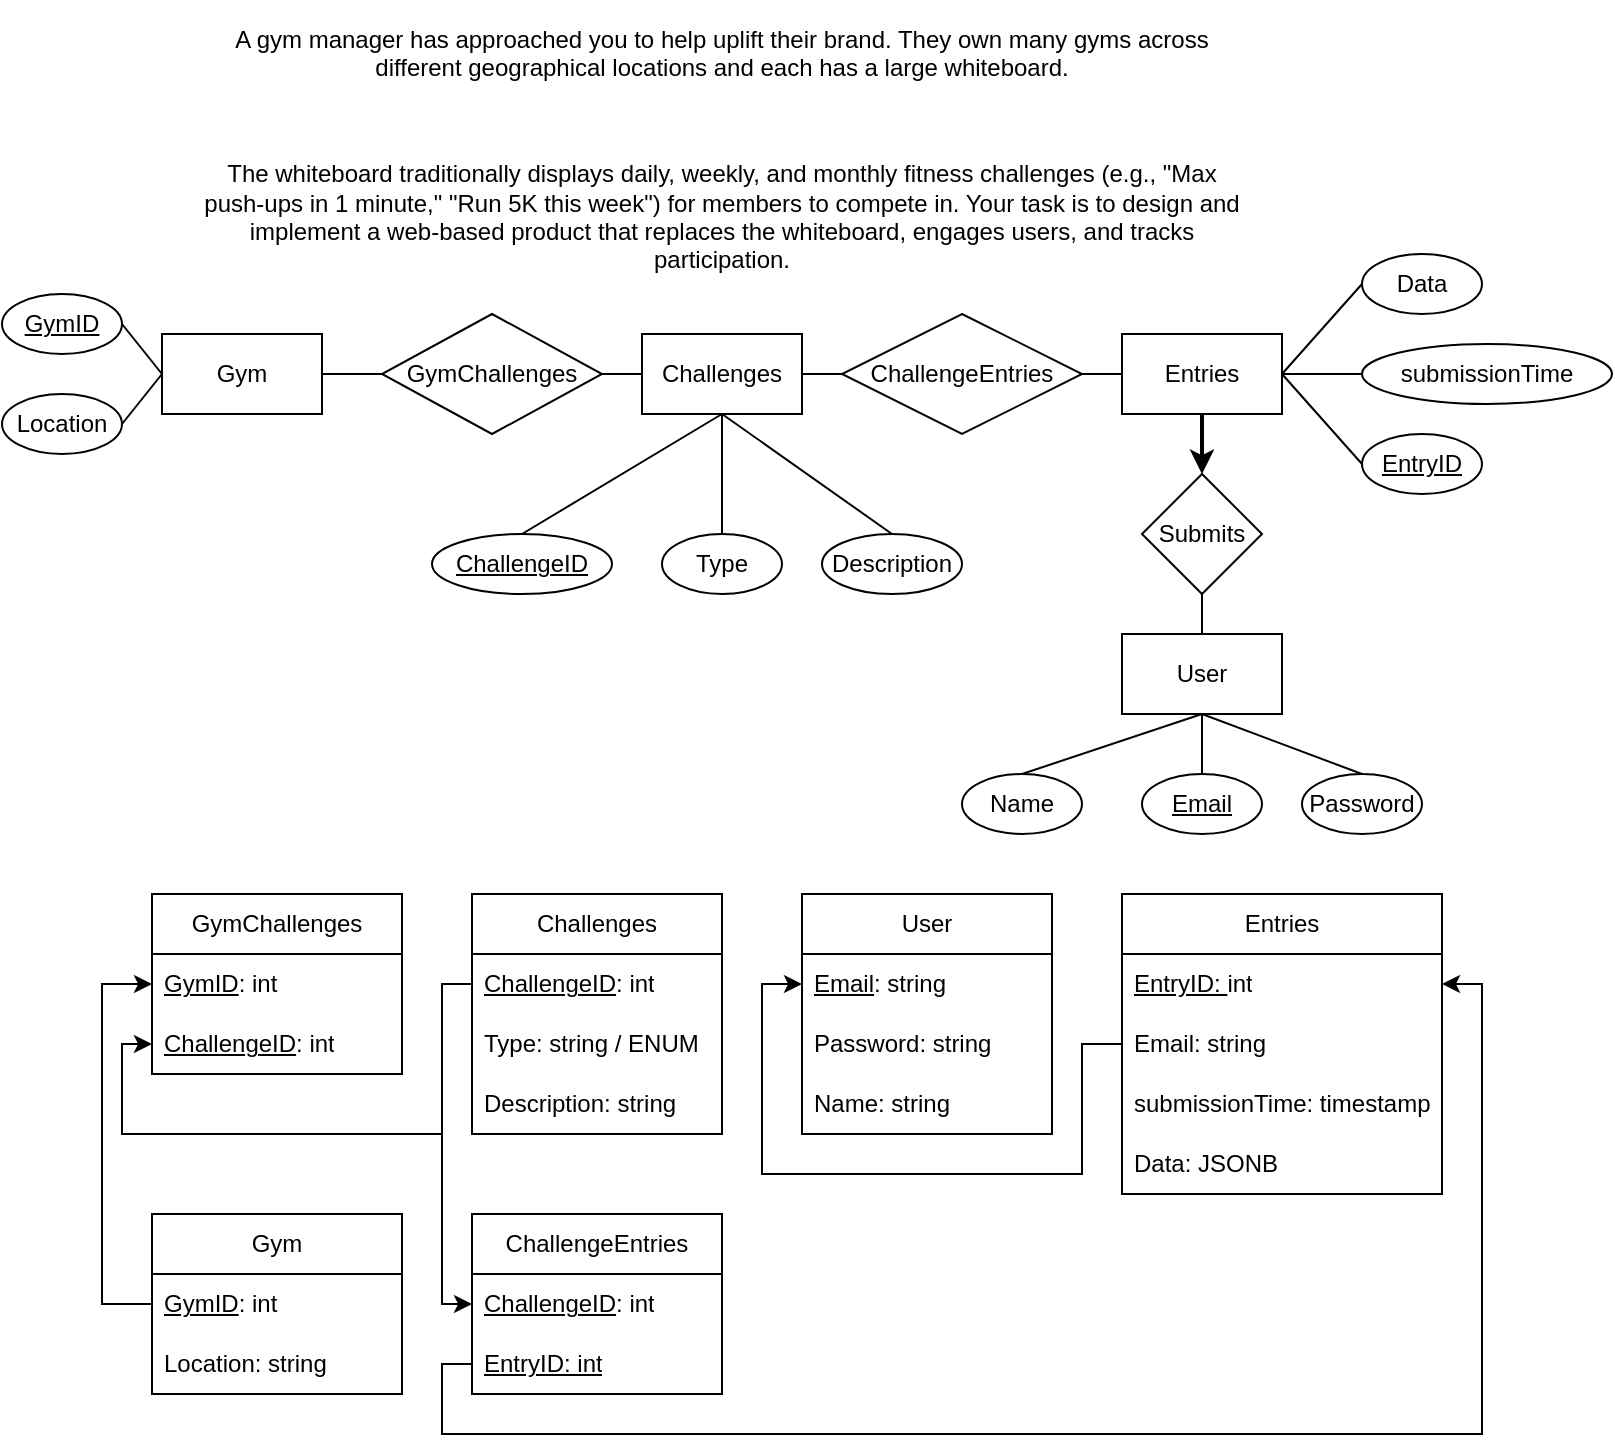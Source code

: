 <mxfile>
    <diagram name="Schema" id="C3RkXjvTenhWRW_zUnYT">
        <mxGraphModel dx="799" dy="329" grid="1" gridSize="10" guides="1" tooltips="1" connect="1" arrows="1" fold="1" page="1" pageScale="1" pageWidth="850" pageHeight="1100" math="0" shadow="0">
            <root>
                <mxCell id="0"/>
                <mxCell id="1" parent="0"/>
                <mxCell id="wnaFUYEEYBbfcS-OowJY-1" value="Gym" style="swimlane;fontStyle=0;childLayout=stackLayout;horizontal=1;startSize=30;horizontalStack=0;resizeParent=1;resizeParentMax=0;resizeLast=0;collapsible=1;marginBottom=0;whiteSpace=wrap;html=1;" parent="1" vertex="1">
                    <mxGeometry x="195" y="1120" width="125" height="90" as="geometry"/>
                </mxCell>
                <mxCell id="wnaFUYEEYBbfcS-OowJY-2" value="&lt;u&gt;GymID&lt;/u&gt;: int" style="text;strokeColor=none;fillColor=none;align=left;verticalAlign=middle;spacingLeft=4;spacingRight=4;overflow=hidden;points=[[0,0.5],[1,0.5]];portConstraint=eastwest;rotatable=0;whiteSpace=wrap;html=1;" parent="wnaFUYEEYBbfcS-OowJY-1" vertex="1">
                    <mxGeometry y="30" width="125" height="30" as="geometry"/>
                </mxCell>
                <mxCell id="wnaFUYEEYBbfcS-OowJY-3" value="&lt;div&gt;Location: string&lt;/div&gt;" style="text;strokeColor=none;fillColor=none;align=left;verticalAlign=middle;spacingLeft=4;spacingRight=4;overflow=hidden;points=[[0,0.5],[1,0.5]];portConstraint=eastwest;rotatable=0;whiteSpace=wrap;html=1;" parent="wnaFUYEEYBbfcS-OowJY-1" vertex="1">
                    <mxGeometry y="60" width="125" height="30" as="geometry"/>
                </mxCell>
                <mxCell id="wnaFUYEEYBbfcS-OowJY-7" value="&lt;p&gt;A gym manager has approached you to help uplift their brand. They own many gyms across different geographical locations and each has a large whiteboard.&lt;/p&gt;&lt;br/&gt;&lt;p&gt;The whiteboard traditionally displays daily, weekly, and monthly fitness challenges (e.g., &quot;Max push-ups in 1 minute,&quot; &quot;Run 5K this week&quot;) for members to compete in. Your task is to design and implement a web-based product that replaces the whiteboard, engages users, and tracks participation.&lt;/p&gt;&lt;div&gt;&lt;br/&gt;&lt;/div&gt;" style="text;html=1;align=center;verticalAlign=middle;whiteSpace=wrap;rounded=0;" parent="1" vertex="1">
                    <mxGeometry x="220" y="580" width="520" height="30" as="geometry"/>
                </mxCell>
                <mxCell id="wnaFUYEEYBbfcS-OowJY-8" value="&lt;div&gt;Gym&lt;/div&gt;" style="rounded=0;whiteSpace=wrap;html=1;" parent="1" vertex="1">
                    <mxGeometry x="200" y="680" width="80" height="40" as="geometry"/>
                </mxCell>
                <mxCell id="wnaFUYEEYBbfcS-OowJY-10" value="&lt;div&gt;&lt;u&gt;GymID&lt;/u&gt;&lt;/div&gt;" style="ellipse;whiteSpace=wrap;html=1;" parent="1" vertex="1">
                    <mxGeometry x="120" y="660" width="60" height="30" as="geometry"/>
                </mxCell>
                <mxCell id="wnaFUYEEYBbfcS-OowJY-11" value="&lt;div&gt;Type&lt;/div&gt;" style="ellipse;whiteSpace=wrap;html=1;" parent="1" vertex="1">
                    <mxGeometry x="450" y="780" width="60" height="30" as="geometry"/>
                </mxCell>
                <mxCell id="wnaFUYEEYBbfcS-OowJY-12" value="GymChallenges" style="rhombus;whiteSpace=wrap;html=1;" parent="1" vertex="1">
                    <mxGeometry x="310" y="670" width="110" height="60" as="geometry"/>
                </mxCell>
                <mxCell id="wnaFUYEEYBbfcS-OowJY-15" value="&lt;div&gt;Challenges&lt;/div&gt;" style="rounded=0;whiteSpace=wrap;html=1;" parent="1" vertex="1">
                    <mxGeometry x="440" y="680" width="80" height="40" as="geometry"/>
                </mxCell>
                <mxCell id="wnaFUYEEYBbfcS-OowJY-16" value="Location" style="ellipse;whiteSpace=wrap;html=1;" parent="1" vertex="1">
                    <mxGeometry x="120" y="710" width="60" height="30" as="geometry"/>
                </mxCell>
                <mxCell id="wnaFUYEEYBbfcS-OowJY-17" value="&lt;u&gt;ChallengeID&lt;/u&gt;" style="ellipse;whiteSpace=wrap;html=1;" parent="1" vertex="1">
                    <mxGeometry x="335" y="780" width="90" height="30" as="geometry"/>
                </mxCell>
                <mxCell id="wnaFUYEEYBbfcS-OowJY-18" value="Entries" style="rounded=0;whiteSpace=wrap;html=1;" parent="1" vertex="1">
                    <mxGeometry x="680" y="680" width="80" height="40" as="geometry"/>
                </mxCell>
                <mxCell id="wnaFUYEEYBbfcS-OowJY-19" value="User" style="rounded=0;whiteSpace=wrap;html=1;" parent="1" vertex="1">
                    <mxGeometry x="680" y="830" width="80" height="40" as="geometry"/>
                </mxCell>
                <mxCell id="wnaFUYEEYBbfcS-OowJY-20" value="" style="endArrow=none;html=1;rounded=0;exitX=0;exitY=0.5;exitDx=0;exitDy=0;entryX=1;entryY=0.5;entryDx=0;entryDy=0;" parent="1" source="wnaFUYEEYBbfcS-OowJY-8" target="wnaFUYEEYBbfcS-OowJY-10" edge="1">
                    <mxGeometry width="50" height="50" relative="1" as="geometry">
                        <mxPoint x="380" y="660" as="sourcePoint"/>
                        <mxPoint x="430" y="610" as="targetPoint"/>
                    </mxGeometry>
                </mxCell>
                <mxCell id="wnaFUYEEYBbfcS-OowJY-21" value="" style="endArrow=none;html=1;rounded=0;entryX=0;entryY=0.5;entryDx=0;entryDy=0;exitX=1;exitY=0.5;exitDx=0;exitDy=0;" parent="1" source="wnaFUYEEYBbfcS-OowJY-16" target="wnaFUYEEYBbfcS-OowJY-8" edge="1">
                    <mxGeometry width="50" height="50" relative="1" as="geometry">
                        <mxPoint x="190" y="860" as="sourcePoint"/>
                        <mxPoint x="240" y="810" as="targetPoint"/>
                    </mxGeometry>
                </mxCell>
                <mxCell id="wnaFUYEEYBbfcS-OowJY-22" value="" style="endArrow=none;html=1;rounded=0;entryX=0.5;entryY=1;entryDx=0;entryDy=0;exitX=0.5;exitY=0;exitDx=0;exitDy=0;" parent="1" source="wnaFUYEEYBbfcS-OowJY-17" target="wnaFUYEEYBbfcS-OowJY-15" edge="1">
                    <mxGeometry width="50" height="50" relative="1" as="geometry">
                        <mxPoint x="240" y="840" as="sourcePoint"/>
                        <mxPoint x="290" y="790" as="targetPoint"/>
                    </mxGeometry>
                </mxCell>
                <mxCell id="wnaFUYEEYBbfcS-OowJY-23" value="" style="endArrow=none;html=1;rounded=0;entryX=0.5;entryY=1;entryDx=0;entryDy=0;exitX=0.5;exitY=0;exitDx=0;exitDy=0;" parent="1" source="wnaFUYEEYBbfcS-OowJY-11" target="wnaFUYEEYBbfcS-OowJY-15" edge="1">
                    <mxGeometry width="50" height="50" relative="1" as="geometry">
                        <mxPoint x="240" y="850" as="sourcePoint"/>
                        <mxPoint x="290" y="800" as="targetPoint"/>
                    </mxGeometry>
                </mxCell>
                <mxCell id="wnaFUYEEYBbfcS-OowJY-24" value="ChallengeEntries" style="rhombus;whiteSpace=wrap;html=1;" parent="1" vertex="1">
                    <mxGeometry x="540" y="670" width="120" height="60" as="geometry"/>
                </mxCell>
                <mxCell id="wnaFUYEEYBbfcS-OowJY-25" value="&lt;div&gt;Submits&lt;/div&gt;" style="rhombus;whiteSpace=wrap;html=1;" parent="1" vertex="1">
                    <mxGeometry x="690" y="750" width="60" height="60" as="geometry"/>
                </mxCell>
                <mxCell id="wnaFUYEEYBbfcS-OowJY-27" value="&lt;div&gt;Description&lt;/div&gt;" style="ellipse;whiteSpace=wrap;html=1;" parent="1" vertex="1">
                    <mxGeometry x="530" y="780" width="70" height="30" as="geometry"/>
                </mxCell>
                <mxCell id="wnaFUYEEYBbfcS-OowJY-28" value="" style="endArrow=none;html=1;rounded=0;entryX=0.5;entryY=1;entryDx=0;entryDy=0;exitX=0.5;exitY=0;exitDx=0;exitDy=0;" parent="1" source="wnaFUYEEYBbfcS-OowJY-27" target="wnaFUYEEYBbfcS-OowJY-15" edge="1">
                    <mxGeometry width="50" height="50" relative="1" as="geometry">
                        <mxPoint x="490" y="790" as="sourcePoint"/>
                        <mxPoint x="490" y="730" as="targetPoint"/>
                    </mxGeometry>
                </mxCell>
                <mxCell id="wnaFUYEEYBbfcS-OowJY-30" value="" style="endArrow=none;html=1;rounded=0;exitX=1;exitY=0.5;exitDx=0;exitDy=0;entryX=0;entryY=0.5;entryDx=0;entryDy=0;" parent="1" source="wnaFUYEEYBbfcS-OowJY-8" target="wnaFUYEEYBbfcS-OowJY-12" edge="1">
                    <mxGeometry width="50" height="50" relative="1" as="geometry">
                        <mxPoint x="280" y="820" as="sourcePoint"/>
                        <mxPoint x="330" y="770" as="targetPoint"/>
                    </mxGeometry>
                </mxCell>
                <mxCell id="wnaFUYEEYBbfcS-OowJY-31" value="" style="endArrow=none;html=1;rounded=0;entryX=0;entryY=0.5;entryDx=0;entryDy=0;exitX=1;exitY=0.5;exitDx=0;exitDy=0;" parent="1" source="wnaFUYEEYBbfcS-OowJY-12" target="wnaFUYEEYBbfcS-OowJY-15" edge="1">
                    <mxGeometry width="50" height="50" relative="1" as="geometry">
                        <mxPoint x="290" y="790" as="sourcePoint"/>
                        <mxPoint x="340" y="740" as="targetPoint"/>
                    </mxGeometry>
                </mxCell>
                <mxCell id="wnaFUYEEYBbfcS-OowJY-32" value="" style="endArrow=none;html=1;rounded=0;exitX=1;exitY=0.5;exitDx=0;exitDy=0;entryX=0;entryY=0.5;entryDx=0;entryDy=0;" parent="1" source="wnaFUYEEYBbfcS-OowJY-15" target="wnaFUYEEYBbfcS-OowJY-24" edge="1">
                    <mxGeometry width="50" height="50" relative="1" as="geometry">
                        <mxPoint x="410" y="890" as="sourcePoint"/>
                        <mxPoint x="460" y="840" as="targetPoint"/>
                    </mxGeometry>
                </mxCell>
                <mxCell id="wnaFUYEEYBbfcS-OowJY-33" value="" style="endArrow=none;html=1;rounded=0;exitX=0;exitY=0.5;exitDx=0;exitDy=0;entryX=1;entryY=0.5;entryDx=0;entryDy=0;" parent="1" source="wnaFUYEEYBbfcS-OowJY-18" target="wnaFUYEEYBbfcS-OowJY-24" edge="1">
                    <mxGeometry width="50" height="50" relative="1" as="geometry">
                        <mxPoint x="490" y="950" as="sourcePoint"/>
                        <mxPoint x="540" y="900" as="targetPoint"/>
                    </mxGeometry>
                </mxCell>
                <mxCell id="wnaFUYEEYBbfcS-OowJY-37" value="Name" style="ellipse;whiteSpace=wrap;html=1;" parent="1" vertex="1">
                    <mxGeometry x="600" y="900" width="60" height="30" as="geometry"/>
                </mxCell>
                <mxCell id="wnaFUYEEYBbfcS-OowJY-38" value="&lt;div&gt;&lt;u&gt;Email&lt;/u&gt;&lt;/div&gt;" style="ellipse;whiteSpace=wrap;html=1;" parent="1" vertex="1">
                    <mxGeometry x="690" y="900" width="60" height="30" as="geometry"/>
                </mxCell>
                <mxCell id="wnaFUYEEYBbfcS-OowJY-41" value="" style="endArrow=none;html=1;rounded=0;entryX=0.5;entryY=1;entryDx=0;entryDy=0;exitX=0.5;exitY=0;exitDx=0;exitDy=0;" parent="1" source="wnaFUYEEYBbfcS-OowJY-37" target="wnaFUYEEYBbfcS-OowJY-19" edge="1">
                    <mxGeometry width="50" height="50" relative="1" as="geometry">
                        <mxPoint x="603" y="910" as="sourcePoint"/>
                        <mxPoint x="690" y="880" as="targetPoint"/>
                    </mxGeometry>
                </mxCell>
                <mxCell id="wnaFUYEEYBbfcS-OowJY-42" value="" style="endArrow=none;html=1;rounded=0;entryX=0.5;entryY=1;entryDx=0;entryDy=0;exitX=0.5;exitY=0;exitDx=0;exitDy=0;" parent="1" source="wnaFUYEEYBbfcS-OowJY-38" target="wnaFUYEEYBbfcS-OowJY-19" edge="1">
                    <mxGeometry width="50" height="50" relative="1" as="geometry">
                        <mxPoint x="570" y="960" as="sourcePoint"/>
                        <mxPoint x="620" y="910" as="targetPoint"/>
                    </mxGeometry>
                </mxCell>
                <mxCell id="wnaFUYEEYBbfcS-OowJY-43" value="Password" style="ellipse;whiteSpace=wrap;html=1;" parent="1" vertex="1">
                    <mxGeometry x="770" y="900" width="60" height="30" as="geometry"/>
                </mxCell>
                <mxCell id="wnaFUYEEYBbfcS-OowJY-45" value="" style="endArrow=none;html=1;rounded=0;entryX=0.5;entryY=1;entryDx=0;entryDy=0;exitX=0.5;exitY=0;exitDx=0;exitDy=0;" parent="1" source="wnaFUYEEYBbfcS-OowJY-43" target="wnaFUYEEYBbfcS-OowJY-19" edge="1">
                    <mxGeometry width="50" height="50" relative="1" as="geometry">
                        <mxPoint x="550" y="1010" as="sourcePoint"/>
                        <mxPoint x="600" y="960" as="targetPoint"/>
                    </mxGeometry>
                </mxCell>
                <mxCell id="wnaFUYEEYBbfcS-OowJY-47" value="" style="endArrow=classic;html=1;rounded=0;exitX=0.5;exitY=1;exitDx=0;exitDy=0;entryX=0.5;entryY=0;entryDx=0;entryDy=0;strokeWidth=2;" parent="1" source="wnaFUYEEYBbfcS-OowJY-18" target="wnaFUYEEYBbfcS-OowJY-25" edge="1">
                    <mxGeometry width="50" height="50" relative="1" as="geometry">
                        <mxPoint x="400" y="940" as="sourcePoint"/>
                        <mxPoint x="450" y="890" as="targetPoint"/>
                    </mxGeometry>
                </mxCell>
                <mxCell id="wnaFUYEEYBbfcS-OowJY-48" value="" style="endArrow=none;html=1;rounded=0;entryX=0.5;entryY=1;entryDx=0;entryDy=0;exitX=0.5;exitY=0;exitDx=0;exitDy=0;" parent="1" source="wnaFUYEEYBbfcS-OowJY-19" target="wnaFUYEEYBbfcS-OowJY-25" edge="1">
                    <mxGeometry width="50" height="50" relative="1" as="geometry">
                        <mxPoint x="430" y="930" as="sourcePoint"/>
                        <mxPoint x="480" y="880" as="targetPoint"/>
                    </mxGeometry>
                </mxCell>
                <mxCell id="wnaFUYEEYBbfcS-OowJY-49" value="Data" style="ellipse;whiteSpace=wrap;html=1;" parent="1" vertex="1">
                    <mxGeometry x="800" y="640" width="60" height="30" as="geometry"/>
                </mxCell>
                <mxCell id="wnaFUYEEYBbfcS-OowJY-50" value="" style="endArrow=none;html=1;rounded=0;entryX=1;entryY=0.5;entryDx=0;entryDy=0;exitX=0;exitY=0.5;exitDx=0;exitDy=0;" parent="1" source="wnaFUYEEYBbfcS-OowJY-49" target="wnaFUYEEYBbfcS-OowJY-18" edge="1">
                    <mxGeometry width="50" height="50" relative="1" as="geometry">
                        <mxPoint x="470" y="900" as="sourcePoint"/>
                        <mxPoint x="520" y="850" as="targetPoint"/>
                    </mxGeometry>
                </mxCell>
                <mxCell id="wnaFUYEEYBbfcS-OowJY-51" value="Challenges" style="swimlane;fontStyle=0;childLayout=stackLayout;horizontal=1;startSize=30;horizontalStack=0;resizeParent=1;resizeParentMax=0;resizeLast=0;collapsible=1;marginBottom=0;whiteSpace=wrap;html=1;" parent="1" vertex="1">
                    <mxGeometry x="355" y="960" width="125" height="120" as="geometry"/>
                </mxCell>
                <mxCell id="wnaFUYEEYBbfcS-OowJY-52" value="&lt;u&gt;ChallengeID&lt;/u&gt;: int" style="text;strokeColor=none;fillColor=none;align=left;verticalAlign=middle;spacingLeft=4;spacingRight=4;overflow=hidden;points=[[0,0.5],[1,0.5]];portConstraint=eastwest;rotatable=0;whiteSpace=wrap;html=1;" parent="wnaFUYEEYBbfcS-OowJY-51" vertex="1">
                    <mxGeometry y="30" width="125" height="30" as="geometry"/>
                </mxCell>
                <mxCell id="wnaFUYEEYBbfcS-OowJY-53" value="&lt;div&gt;Type: string / ENUM&lt;/div&gt;" style="text;strokeColor=none;fillColor=none;align=left;verticalAlign=middle;spacingLeft=4;spacingRight=4;overflow=hidden;points=[[0,0.5],[1,0.5]];portConstraint=eastwest;rotatable=0;whiteSpace=wrap;html=1;" parent="wnaFUYEEYBbfcS-OowJY-51" vertex="1">
                    <mxGeometry y="60" width="125" height="30" as="geometry"/>
                </mxCell>
                <mxCell id="wnaFUYEEYBbfcS-OowJY-54" value="&lt;div&gt;Description: string&lt;/div&gt;" style="text;strokeColor=none;fillColor=none;align=left;verticalAlign=middle;spacingLeft=4;spacingRight=4;overflow=hidden;points=[[0,0.5],[1,0.5]];portConstraint=eastwest;rotatable=0;whiteSpace=wrap;html=1;" parent="wnaFUYEEYBbfcS-OowJY-51" vertex="1">
                    <mxGeometry y="90" width="125" height="30" as="geometry"/>
                </mxCell>
                <mxCell id="wnaFUYEEYBbfcS-OowJY-55" value="User" style="swimlane;fontStyle=0;childLayout=stackLayout;horizontal=1;startSize=30;horizontalStack=0;resizeParent=1;resizeParentMax=0;resizeLast=0;collapsible=1;marginBottom=0;whiteSpace=wrap;html=1;" parent="1" vertex="1">
                    <mxGeometry x="520" y="960" width="125" height="120" as="geometry"/>
                </mxCell>
                <mxCell id="wnaFUYEEYBbfcS-OowJY-56" value="&lt;u&gt;Email&lt;/u&gt;: string" style="text;strokeColor=none;fillColor=none;align=left;verticalAlign=middle;spacingLeft=4;spacingRight=4;overflow=hidden;points=[[0,0.5],[1,0.5]];portConstraint=eastwest;rotatable=0;whiteSpace=wrap;html=1;" parent="wnaFUYEEYBbfcS-OowJY-55" vertex="1">
                    <mxGeometry y="30" width="125" height="30" as="geometry"/>
                </mxCell>
                <mxCell id="wnaFUYEEYBbfcS-OowJY-57" value="Password: string" style="text;strokeColor=none;fillColor=none;align=left;verticalAlign=middle;spacingLeft=4;spacingRight=4;overflow=hidden;points=[[0,0.5],[1,0.5]];portConstraint=eastwest;rotatable=0;whiteSpace=wrap;html=1;" parent="wnaFUYEEYBbfcS-OowJY-55" vertex="1">
                    <mxGeometry y="60" width="125" height="30" as="geometry"/>
                </mxCell>
                <mxCell id="wnaFUYEEYBbfcS-OowJY-58" value="Name: string" style="text;strokeColor=none;fillColor=none;align=left;verticalAlign=middle;spacingLeft=4;spacingRight=4;overflow=hidden;points=[[0,0.5],[1,0.5]];portConstraint=eastwest;rotatable=0;whiteSpace=wrap;html=1;" parent="wnaFUYEEYBbfcS-OowJY-55" vertex="1">
                    <mxGeometry y="90" width="125" height="30" as="geometry"/>
                </mxCell>
                <mxCell id="wnaFUYEEYBbfcS-OowJY-59" value="GymChallenges" style="swimlane;fontStyle=0;childLayout=stackLayout;horizontal=1;startSize=30;horizontalStack=0;resizeParent=1;resizeParentMax=0;resizeLast=0;collapsible=1;marginBottom=0;whiteSpace=wrap;html=1;" parent="1" vertex="1">
                    <mxGeometry x="195" y="960" width="125" height="90" as="geometry"/>
                </mxCell>
                <mxCell id="wnaFUYEEYBbfcS-OowJY-60" value="&lt;u&gt;GymID&lt;/u&gt;: int" style="text;strokeColor=none;fillColor=none;align=left;verticalAlign=middle;spacingLeft=4;spacingRight=4;overflow=hidden;points=[[0,0.5],[1,0.5]];portConstraint=eastwest;rotatable=0;whiteSpace=wrap;html=1;" parent="wnaFUYEEYBbfcS-OowJY-59" vertex="1">
                    <mxGeometry y="30" width="125" height="30" as="geometry"/>
                </mxCell>
                <mxCell id="wnaFUYEEYBbfcS-OowJY-61" value="&lt;u&gt;ChallengeID&lt;/u&gt;: int" style="text;strokeColor=none;fillColor=none;align=left;verticalAlign=middle;spacingLeft=4;spacingRight=4;overflow=hidden;points=[[0,0.5],[1,0.5]];portConstraint=eastwest;rotatable=0;whiteSpace=wrap;html=1;" parent="wnaFUYEEYBbfcS-OowJY-59" vertex="1">
                    <mxGeometry y="60" width="125" height="30" as="geometry"/>
                </mxCell>
                <mxCell id="wnaFUYEEYBbfcS-OowJY-66" value="Entries" style="swimlane;fontStyle=0;childLayout=stackLayout;horizontal=1;startSize=30;horizontalStack=0;resizeParent=1;resizeParentMax=0;resizeLast=0;collapsible=1;marginBottom=0;whiteSpace=wrap;html=1;" parent="1" vertex="1">
                    <mxGeometry x="680" y="960" width="160" height="150" as="geometry"/>
                </mxCell>
                <mxCell id="wnaFUYEEYBbfcS-OowJY-78" value="&lt;u&gt;EntryID: &lt;/u&gt;int" style="text;strokeColor=none;fillColor=none;align=left;verticalAlign=middle;spacingLeft=4;spacingRight=4;overflow=hidden;points=[[0,0.5],[1,0.5]];portConstraint=eastwest;rotatable=0;whiteSpace=wrap;html=1;" parent="wnaFUYEEYBbfcS-OowJY-66" vertex="1">
                    <mxGeometry y="30" width="160" height="30" as="geometry"/>
                </mxCell>
                <mxCell id="wnaFUYEEYBbfcS-OowJY-68" value="Email: string" style="text;strokeColor=none;fillColor=none;align=left;verticalAlign=middle;spacingLeft=4;spacingRight=4;overflow=hidden;points=[[0,0.5],[1,0.5]];portConstraint=eastwest;rotatable=0;whiteSpace=wrap;html=1;" parent="wnaFUYEEYBbfcS-OowJY-66" vertex="1">
                    <mxGeometry y="60" width="160" height="30" as="geometry"/>
                </mxCell>
                <mxCell id="wnaFUYEEYBbfcS-OowJY-86" value="submissionTime: timestamp" style="text;strokeColor=none;fillColor=none;align=left;verticalAlign=middle;spacingLeft=4;spacingRight=4;overflow=hidden;points=[[0,0.5],[1,0.5]];portConstraint=eastwest;rotatable=0;whiteSpace=wrap;html=1;" parent="wnaFUYEEYBbfcS-OowJY-66" vertex="1">
                    <mxGeometry y="90" width="160" height="30" as="geometry"/>
                </mxCell>
                <mxCell id="wnaFUYEEYBbfcS-OowJY-69" value="Data: JSONB" style="text;strokeColor=none;fillColor=none;align=left;verticalAlign=middle;spacingLeft=4;spacingRight=4;overflow=hidden;points=[[0,0.5],[1,0.5]];portConstraint=eastwest;rotatable=0;whiteSpace=wrap;html=1;" parent="wnaFUYEEYBbfcS-OowJY-66" vertex="1">
                    <mxGeometry y="120" width="160" height="30" as="geometry"/>
                </mxCell>
                <mxCell id="wnaFUYEEYBbfcS-OowJY-70" style="edgeStyle=orthogonalEdgeStyle;rounded=0;orthogonalLoop=1;jettySize=auto;html=1;exitX=0;exitY=0.5;exitDx=0;exitDy=0;entryX=0;entryY=0.5;entryDx=0;entryDy=0;" parent="1" source="wnaFUYEEYBbfcS-OowJY-68" target="wnaFUYEEYBbfcS-OowJY-56" edge="1">
                    <mxGeometry relative="1" as="geometry">
                        <Array as="points">
                            <mxPoint x="660" y="1035"/>
                            <mxPoint x="660" y="1100"/>
                            <mxPoint x="500" y="1100"/>
                            <mxPoint x="500" y="1005"/>
                        </Array>
                    </mxGeometry>
                </mxCell>
                <mxCell id="wnaFUYEEYBbfcS-OowJY-71" value="ChallengeEntries" style="swimlane;fontStyle=0;childLayout=stackLayout;horizontal=1;startSize=30;horizontalStack=0;resizeParent=1;resizeParentMax=0;resizeLast=0;collapsible=1;marginBottom=0;whiteSpace=wrap;html=1;" parent="1" vertex="1">
                    <mxGeometry x="355" y="1120" width="125" height="90" as="geometry"/>
                </mxCell>
                <mxCell id="wnaFUYEEYBbfcS-OowJY-72" value="&lt;u&gt;ChallengeID&lt;/u&gt;: int" style="text;strokeColor=none;fillColor=none;align=left;verticalAlign=middle;spacingLeft=4;spacingRight=4;overflow=hidden;points=[[0,0.5],[1,0.5]];portConstraint=eastwest;rotatable=0;whiteSpace=wrap;html=1;" parent="wnaFUYEEYBbfcS-OowJY-71" vertex="1">
                    <mxGeometry y="30" width="125" height="30" as="geometry"/>
                </mxCell>
                <mxCell id="wnaFUYEEYBbfcS-OowJY-67" value="&lt;u&gt;EntryID: int&lt;/u&gt;" style="text;strokeColor=none;fillColor=none;align=left;verticalAlign=middle;spacingLeft=4;spacingRight=4;overflow=hidden;points=[[0,0.5],[1,0.5]];portConstraint=eastwest;rotatable=0;whiteSpace=wrap;html=1;" parent="wnaFUYEEYBbfcS-OowJY-71" vertex="1">
                    <mxGeometry y="60" width="125" height="30" as="geometry"/>
                </mxCell>
                <mxCell id="wnaFUYEEYBbfcS-OowJY-76" value="&lt;u&gt;EntryID&lt;/u&gt;" style="ellipse;whiteSpace=wrap;html=1;" parent="1" vertex="1">
                    <mxGeometry x="800" y="730" width="60" height="30" as="geometry"/>
                </mxCell>
                <mxCell id="wnaFUYEEYBbfcS-OowJY-77" value="" style="endArrow=none;html=1;rounded=0;entryX=1;entryY=0.5;entryDx=0;entryDy=0;exitX=0;exitY=0.5;exitDx=0;exitDy=0;" parent="1" source="wnaFUYEEYBbfcS-OowJY-76" target="wnaFUYEEYBbfcS-OowJY-18" edge="1">
                    <mxGeometry width="50" height="50" relative="1" as="geometry">
                        <mxPoint x="810" y="685" as="sourcePoint"/>
                        <mxPoint x="770" y="710" as="targetPoint"/>
                    </mxGeometry>
                </mxCell>
                <mxCell id="wnaFUYEEYBbfcS-OowJY-79" style="edgeStyle=orthogonalEdgeStyle;rounded=0;orthogonalLoop=1;jettySize=auto;html=1;exitX=0;exitY=0.5;exitDx=0;exitDy=0;entryX=0;entryY=0.5;entryDx=0;entryDy=0;" parent="1" source="wnaFUYEEYBbfcS-OowJY-2" target="wnaFUYEEYBbfcS-OowJY-60" edge="1">
                    <mxGeometry relative="1" as="geometry">
                        <Array as="points">
                            <mxPoint x="170" y="1165"/>
                            <mxPoint x="170" y="1005"/>
                        </Array>
                    </mxGeometry>
                </mxCell>
                <mxCell id="wnaFUYEEYBbfcS-OowJY-81" style="edgeStyle=orthogonalEdgeStyle;rounded=0;orthogonalLoop=1;jettySize=auto;html=1;exitX=0;exitY=0.5;exitDx=0;exitDy=0;entryX=1;entryY=0.5;entryDx=0;entryDy=0;" parent="1" source="wnaFUYEEYBbfcS-OowJY-67" target="wnaFUYEEYBbfcS-OowJY-78" edge="1">
                    <mxGeometry relative="1" as="geometry">
                        <Array as="points">
                            <mxPoint x="340" y="1195"/>
                            <mxPoint x="340" y="1230"/>
                            <mxPoint x="860" y="1230"/>
                            <mxPoint x="860" y="1005"/>
                        </Array>
                    </mxGeometry>
                </mxCell>
                <mxCell id="wnaFUYEEYBbfcS-OowJY-82" style="edgeStyle=orthogonalEdgeStyle;rounded=0;orthogonalLoop=1;jettySize=auto;html=1;exitX=0;exitY=0.5;exitDx=0;exitDy=0;entryX=0;entryY=0.5;entryDx=0;entryDy=0;" parent="1" source="wnaFUYEEYBbfcS-OowJY-52" target="wnaFUYEEYBbfcS-OowJY-61" edge="1">
                    <mxGeometry relative="1" as="geometry">
                        <Array as="points">
                            <mxPoint x="340" y="1005"/>
                            <mxPoint x="340" y="1080"/>
                            <mxPoint x="180" y="1080"/>
                            <mxPoint x="180" y="1035"/>
                        </Array>
                    </mxGeometry>
                </mxCell>
                <mxCell id="wnaFUYEEYBbfcS-OowJY-83" style="edgeStyle=orthogonalEdgeStyle;rounded=0;orthogonalLoop=1;jettySize=auto;html=1;exitX=0;exitY=0.5;exitDx=0;exitDy=0;entryX=0;entryY=0.5;entryDx=0;entryDy=0;" parent="1" source="wnaFUYEEYBbfcS-OowJY-52" target="wnaFUYEEYBbfcS-OowJY-72" edge="1">
                    <mxGeometry relative="1" as="geometry">
                        <Array as="points">
                            <mxPoint x="340" y="1005"/>
                            <mxPoint x="340" y="1165"/>
                        </Array>
                    </mxGeometry>
                </mxCell>
                <mxCell id="wnaFUYEEYBbfcS-OowJY-84" value="submissionTime" style="ellipse;whiteSpace=wrap;html=1;" parent="1" vertex="1">
                    <mxGeometry x="800" y="685" width="125" height="30" as="geometry"/>
                </mxCell>
                <mxCell id="wnaFUYEEYBbfcS-OowJY-85" value="" style="endArrow=none;html=1;rounded=0;entryX=1;entryY=0.5;entryDx=0;entryDy=0;exitX=0;exitY=0.5;exitDx=0;exitDy=0;" parent="1" source="wnaFUYEEYBbfcS-OowJY-84" target="wnaFUYEEYBbfcS-OowJY-18" edge="1">
                    <mxGeometry width="50" height="50" relative="1" as="geometry">
                        <mxPoint x="810" y="685" as="sourcePoint"/>
                        <mxPoint x="770" y="710" as="targetPoint"/>
                    </mxGeometry>
                </mxCell>
            </root>
        </mxGraphModel>
    </diagram>
</mxfile>